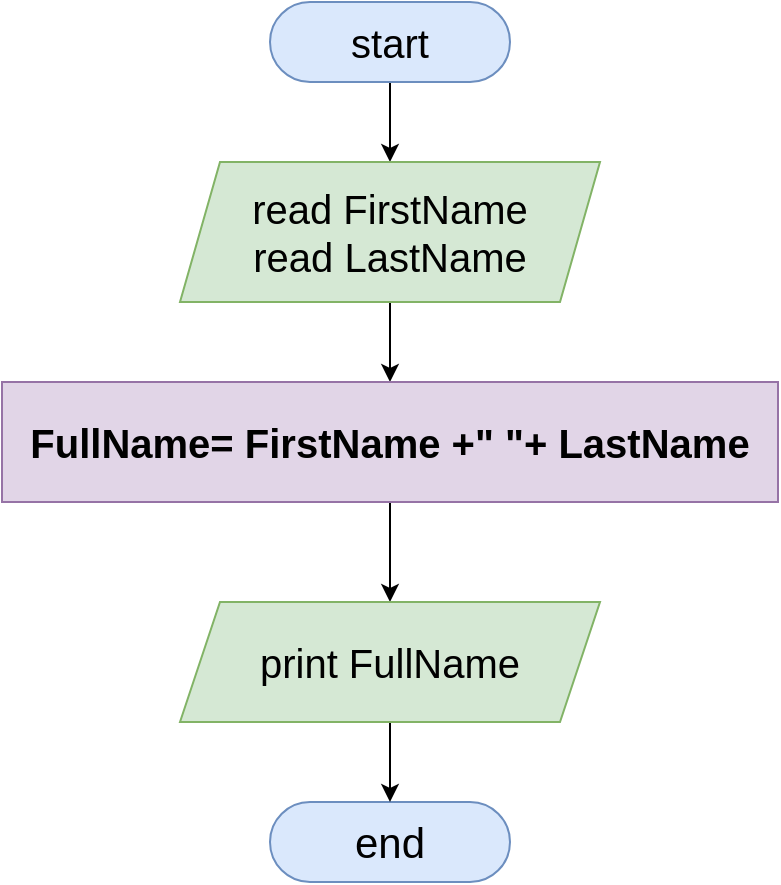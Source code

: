 <mxfile version="22.1.21" type="device">
  <diagram name="Page-1" id="4pt5Puts_h1FVy4kua7U">
    <mxGraphModel dx="2160" dy="1290" grid="1" gridSize="10" guides="1" tooltips="1" connect="1" arrows="1" fold="1" page="1" pageScale="1" pageWidth="827" pageHeight="1169" math="0" shadow="0">
      <root>
        <mxCell id="0" />
        <mxCell id="1" parent="0" />
        <mxCell id="SSXNYBxEraaeRP1RCvyI-6" style="edgeStyle=orthogonalEdgeStyle;rounded=0;orthogonalLoop=1;jettySize=auto;html=1;exitX=0.5;exitY=1;exitDx=0;exitDy=0;entryX=0.5;entryY=0;entryDx=0;entryDy=0;" edge="1" parent="1" source="SSXNYBxEraaeRP1RCvyI-1" target="SSXNYBxEraaeRP1RCvyI-3">
          <mxGeometry relative="1" as="geometry" />
        </mxCell>
        <mxCell id="SSXNYBxEraaeRP1RCvyI-1" value="&lt;font style=&quot;font-size: 20px;&quot;&gt;start&lt;/font&gt;" style="rounded=1;whiteSpace=wrap;html=1;fontSize=12;glass=0;strokeWidth=1;shadow=0;arcSize=50;fillColor=#dae8fc;strokeColor=#6c8ebf;" vertex="1" parent="1">
          <mxGeometry x="354" y="364" width="120" height="40" as="geometry" />
        </mxCell>
        <mxCell id="SSXNYBxEraaeRP1RCvyI-2" value="&lt;font style=&quot;font-size: 21px;&quot;&gt;end&lt;/font&gt;" style="rounded=1;whiteSpace=wrap;html=1;arcSize=50;fillColor=#dae8fc;strokeColor=#6c8ebf;" vertex="1" parent="1">
          <mxGeometry x="354" y="764" width="120" height="40" as="geometry" />
        </mxCell>
        <mxCell id="SSXNYBxEraaeRP1RCvyI-7" style="edgeStyle=orthogonalEdgeStyle;rounded=0;orthogonalLoop=1;jettySize=auto;html=1;exitX=0.5;exitY=1;exitDx=0;exitDy=0;entryX=0.5;entryY=0;entryDx=0;entryDy=0;" edge="1" parent="1" source="SSXNYBxEraaeRP1RCvyI-3" target="SSXNYBxEraaeRP1RCvyI-4">
          <mxGeometry relative="1" as="geometry" />
        </mxCell>
        <mxCell id="SSXNYBxEraaeRP1RCvyI-3" value="&lt;font style=&quot;font-size: 20px;&quot;&gt;read FirstName&lt;br&gt;read LastName&lt;br&gt;&lt;/font&gt;" style="shape=parallelogram;perimeter=parallelogramPerimeter;whiteSpace=wrap;html=1;fixedSize=1;fillColor=#d5e8d4;strokeColor=#82b366;" vertex="1" parent="1">
          <mxGeometry x="309" y="444" width="210" height="70" as="geometry" />
        </mxCell>
        <mxCell id="SSXNYBxEraaeRP1RCvyI-8" style="edgeStyle=orthogonalEdgeStyle;rounded=0;orthogonalLoop=1;jettySize=auto;html=1;exitX=0.5;exitY=1;exitDx=0;exitDy=0;entryX=0.5;entryY=0;entryDx=0;entryDy=0;" edge="1" parent="1" source="SSXNYBxEraaeRP1RCvyI-4" target="SSXNYBxEraaeRP1RCvyI-5">
          <mxGeometry relative="1" as="geometry" />
        </mxCell>
        <mxCell id="SSXNYBxEraaeRP1RCvyI-4" value="&lt;h3&gt;&lt;font style=&quot;font-size: 20px;&quot;&gt;FullName= FirstName +&quot; &quot;+ LastName&lt;/font&gt;&lt;/h3&gt;" style="rounded=0;whiteSpace=wrap;html=1;fillColor=#e1d5e7;strokeColor=#9673a6;" vertex="1" parent="1">
          <mxGeometry x="220" y="554" width="388" height="60" as="geometry" />
        </mxCell>
        <mxCell id="SSXNYBxEraaeRP1RCvyI-9" style="edgeStyle=orthogonalEdgeStyle;rounded=0;orthogonalLoop=1;jettySize=auto;html=1;exitX=0.5;exitY=1;exitDx=0;exitDy=0;entryX=0.5;entryY=0;entryDx=0;entryDy=0;" edge="1" parent="1" source="SSXNYBxEraaeRP1RCvyI-5" target="SSXNYBxEraaeRP1RCvyI-2">
          <mxGeometry relative="1" as="geometry" />
        </mxCell>
        <mxCell id="SSXNYBxEraaeRP1RCvyI-5" value="&lt;font style=&quot;font-size: 20px;&quot;&gt;print FullName&lt;/font&gt;" style="shape=parallelogram;perimeter=parallelogramPerimeter;whiteSpace=wrap;html=1;fixedSize=1;fillColor=#d5e8d4;strokeColor=#82b366;" vertex="1" parent="1">
          <mxGeometry x="309" y="664" width="210" height="60" as="geometry" />
        </mxCell>
      </root>
    </mxGraphModel>
  </diagram>
</mxfile>
